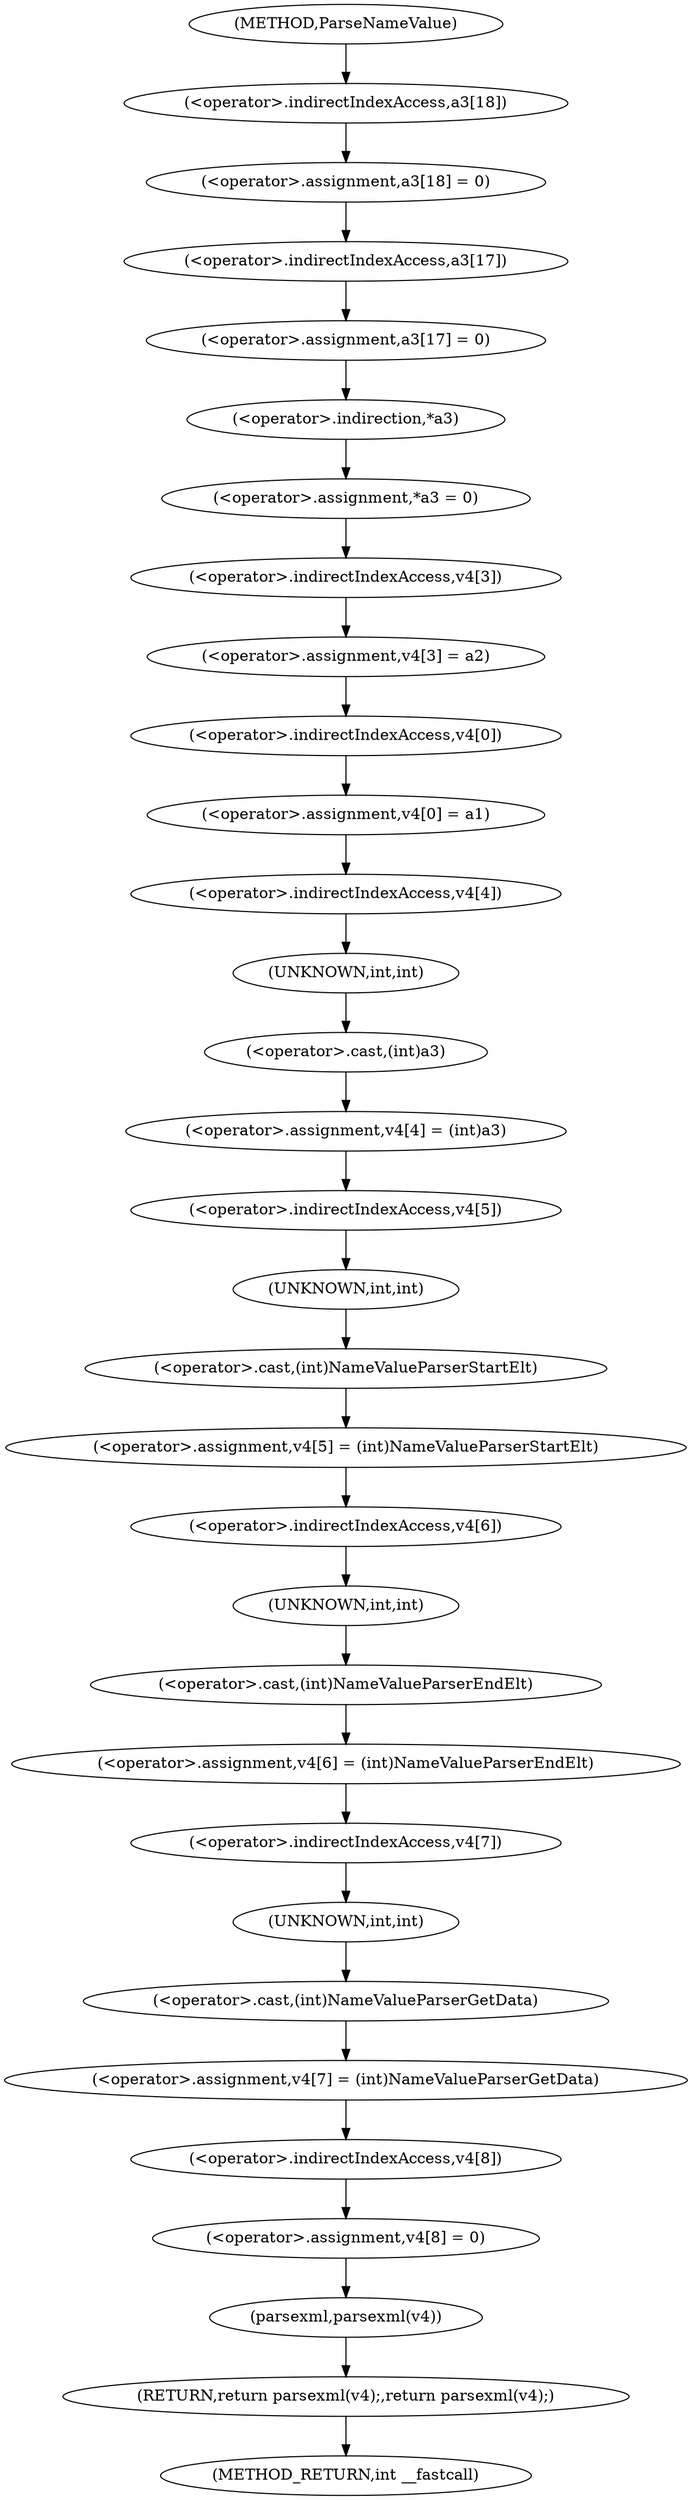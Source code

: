 digraph ParseNameValue {  
"1000108" [label = "(<operator>.assignment,a3[18] = 0)" ]
"1000109" [label = "(<operator>.indirectIndexAccess,a3[18])" ]
"1000113" [label = "(<operator>.assignment,a3[17] = 0)" ]
"1000114" [label = "(<operator>.indirectIndexAccess,a3[17])" ]
"1000118" [label = "(<operator>.assignment,*a3 = 0)" ]
"1000119" [label = "(<operator>.indirection,*a3)" ]
"1000122" [label = "(<operator>.assignment,v4[3] = a2)" ]
"1000123" [label = "(<operator>.indirectIndexAccess,v4[3])" ]
"1000127" [label = "(<operator>.assignment,v4[0] = a1)" ]
"1000128" [label = "(<operator>.indirectIndexAccess,v4[0])" ]
"1000132" [label = "(<operator>.assignment,v4[4] = (int)a3)" ]
"1000133" [label = "(<operator>.indirectIndexAccess,v4[4])" ]
"1000136" [label = "(<operator>.cast,(int)a3)" ]
"1000137" [label = "(UNKNOWN,int,int)" ]
"1000139" [label = "(<operator>.assignment,v4[5] = (int)NameValueParserStartElt)" ]
"1000140" [label = "(<operator>.indirectIndexAccess,v4[5])" ]
"1000143" [label = "(<operator>.cast,(int)NameValueParserStartElt)" ]
"1000144" [label = "(UNKNOWN,int,int)" ]
"1000146" [label = "(<operator>.assignment,v4[6] = (int)NameValueParserEndElt)" ]
"1000147" [label = "(<operator>.indirectIndexAccess,v4[6])" ]
"1000150" [label = "(<operator>.cast,(int)NameValueParserEndElt)" ]
"1000151" [label = "(UNKNOWN,int,int)" ]
"1000153" [label = "(<operator>.assignment,v4[7] = (int)NameValueParserGetData)" ]
"1000154" [label = "(<operator>.indirectIndexAccess,v4[7])" ]
"1000157" [label = "(<operator>.cast,(int)NameValueParserGetData)" ]
"1000158" [label = "(UNKNOWN,int,int)" ]
"1000160" [label = "(<operator>.assignment,v4[8] = 0)" ]
"1000161" [label = "(<operator>.indirectIndexAccess,v4[8])" ]
"1000165" [label = "(RETURN,return parsexml(v4);,return parsexml(v4);)" ]
"1000166" [label = "(parsexml,parsexml(v4))" ]
"1000102" [label = "(METHOD,ParseNameValue)" ]
"1000168" [label = "(METHOD_RETURN,int __fastcall)" ]
  "1000108" -> "1000114" 
  "1000109" -> "1000108" 
  "1000113" -> "1000119" 
  "1000114" -> "1000113" 
  "1000118" -> "1000123" 
  "1000119" -> "1000118" 
  "1000122" -> "1000128" 
  "1000123" -> "1000122" 
  "1000127" -> "1000133" 
  "1000128" -> "1000127" 
  "1000132" -> "1000140" 
  "1000133" -> "1000137" 
  "1000136" -> "1000132" 
  "1000137" -> "1000136" 
  "1000139" -> "1000147" 
  "1000140" -> "1000144" 
  "1000143" -> "1000139" 
  "1000144" -> "1000143" 
  "1000146" -> "1000154" 
  "1000147" -> "1000151" 
  "1000150" -> "1000146" 
  "1000151" -> "1000150" 
  "1000153" -> "1000161" 
  "1000154" -> "1000158" 
  "1000157" -> "1000153" 
  "1000158" -> "1000157" 
  "1000160" -> "1000166" 
  "1000161" -> "1000160" 
  "1000165" -> "1000168" 
  "1000166" -> "1000165" 
  "1000102" -> "1000109" 
}
